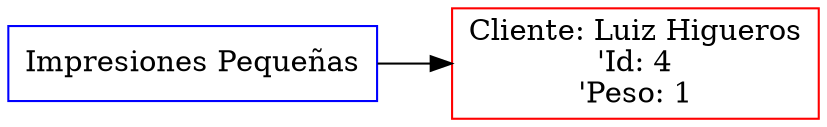 digraph G {
 rankdir=LR;
 inicio [label="Impresiones Pequeñas", color="blue", shape="rectangle"];
 node0 [label="Cliente: Luiz Higueros\n'Id: 4\n'Peso: 1", color="red", shape="rectangle"];
 inicio -> node0 [dir="forward"];
 }

